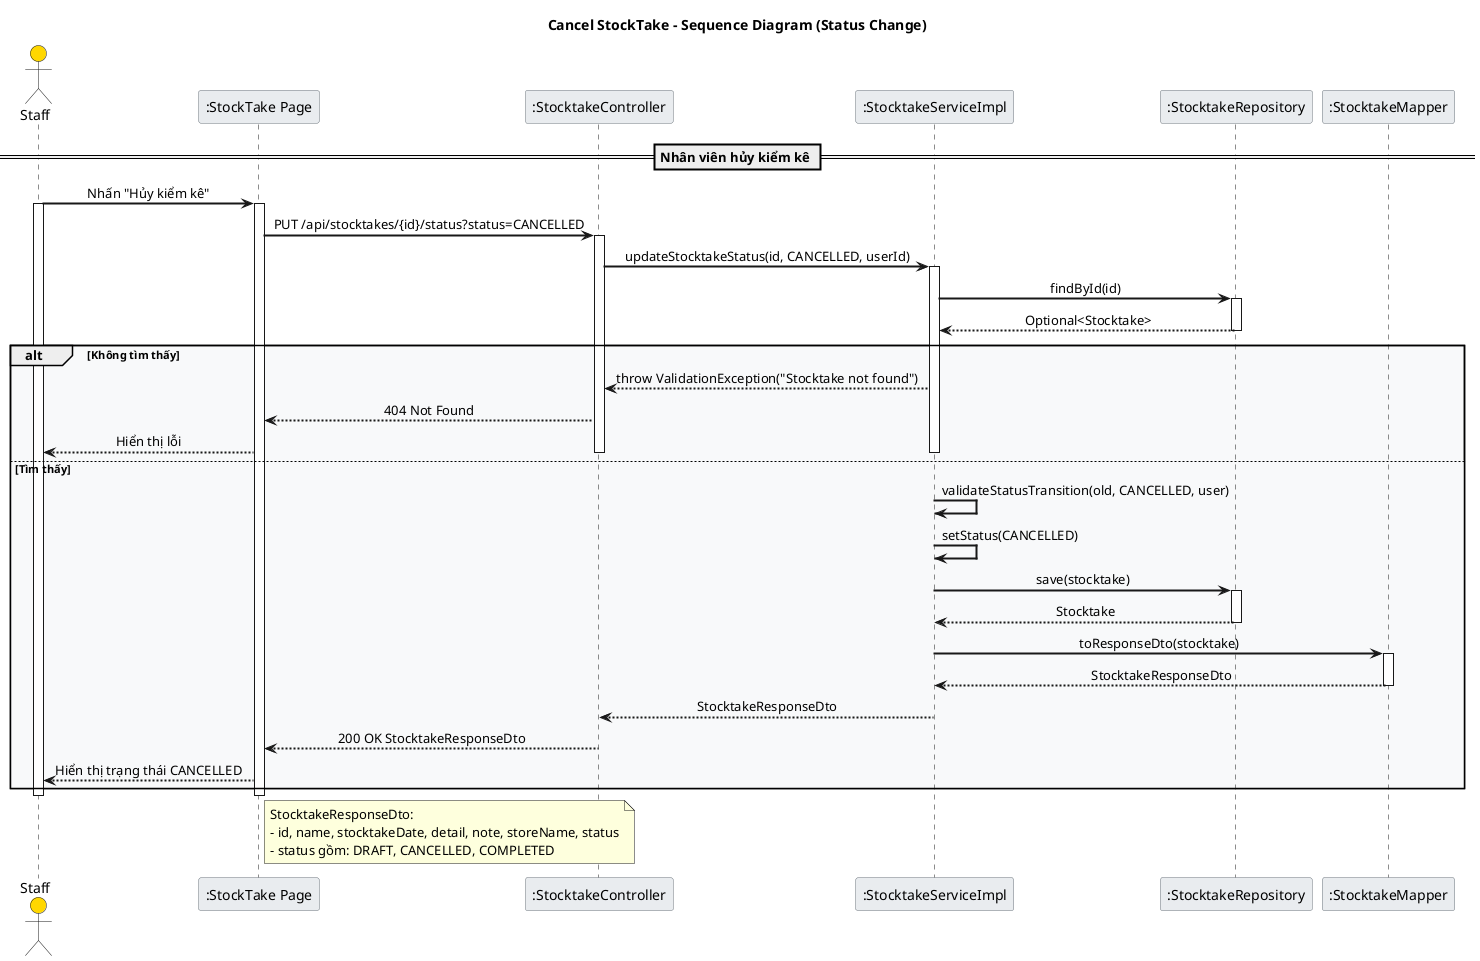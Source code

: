 @startuml Stocktake_Cancel_Sequence

skinparam backgroundColor white
skinparam sequenceArrowThickness 2
skinparam sequenceMessageAlign center
skinparam sequenceGroupBodyBackgroundColor #F8F9FA
skinparam sequenceParticipantBorderColor #6C757D
skinparam sequenceParticipantBackgroundColor #E9ECEF
skinparam sequenceLifeLineStroke dash
skinparam actorBackgroundColor #FFD700

title Cancel StockTake - Sequence Diagram (Status Change)

actor Staff
participant ":StockTake Page" as UI
participant ":StocktakeController" as Controller
participant ":StocktakeServiceImpl" as Service
participant ":StocktakeRepository" as StocktakeRepo
participant ":StocktakeMapper" as Mapper

== Nhân viên hủy kiểm kê ==
Staff -> UI: Nhấn "Hủy kiểm kê"
activate Staff
activate UI

UI -> Controller: PUT /api/stocktakes/{id}/status?status=CANCELLED
activate Controller
Controller -> Service: updateStocktakeStatus(id, CANCELLED, userId)
activate Service

Service -> StocktakeRepo: findById(id)
activate StocktakeRepo
StocktakeRepo --> Service: Optional<Stocktake>
deactivate StocktakeRepo

alt Không tìm thấy
    Service --> Controller: throw ValidationException("Stocktake not found")
    Controller --> UI: 404 Not Found
    UI --> Staff: Hiển thị lỗi
    deactivate Service
    deactivate Controller
else Tìm thấy
    Service -> Service: validateStatusTransition(old, CANCELLED, user)
    Service -> Service: setStatus(CANCELLED)
    Service -> StocktakeRepo: save(stocktake)
    activate StocktakeRepo
    StocktakeRepo --> Service: Stocktake
    deactivate StocktakeRepo

    Service -> Mapper: toResponseDto(stocktake)
    activate Mapper
    Mapper --> Service: StocktakeResponseDto
    deactivate Mapper

    Service --> Controller: StocktakeResponseDto
    deactivate Service

    Controller --> UI: 200 OK StocktakeResponseDto
    UI --> Staff: Hiển thị trạng thái CANCELLED
    deactivate Controller
end


deactivate UI
deactivate Staff

note right of UI
StocktakeResponseDto:
- id, name, stocktakeDate, detail, note, storeName, status
- status gồm: DRAFT, CANCELLED, COMPLETED
end note

@enduml

